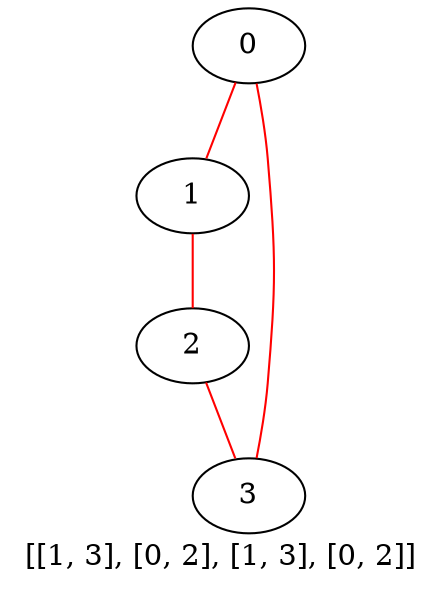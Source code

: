 ## Jagadeesh Vasudevamurthy ####
digraph g {
edge [dir=none, color=red]
	0->1
	0->3
	1->2
	2->3
	label= "[[1, 3], [0, 2], [1, 3], [0, 2]]"
}
